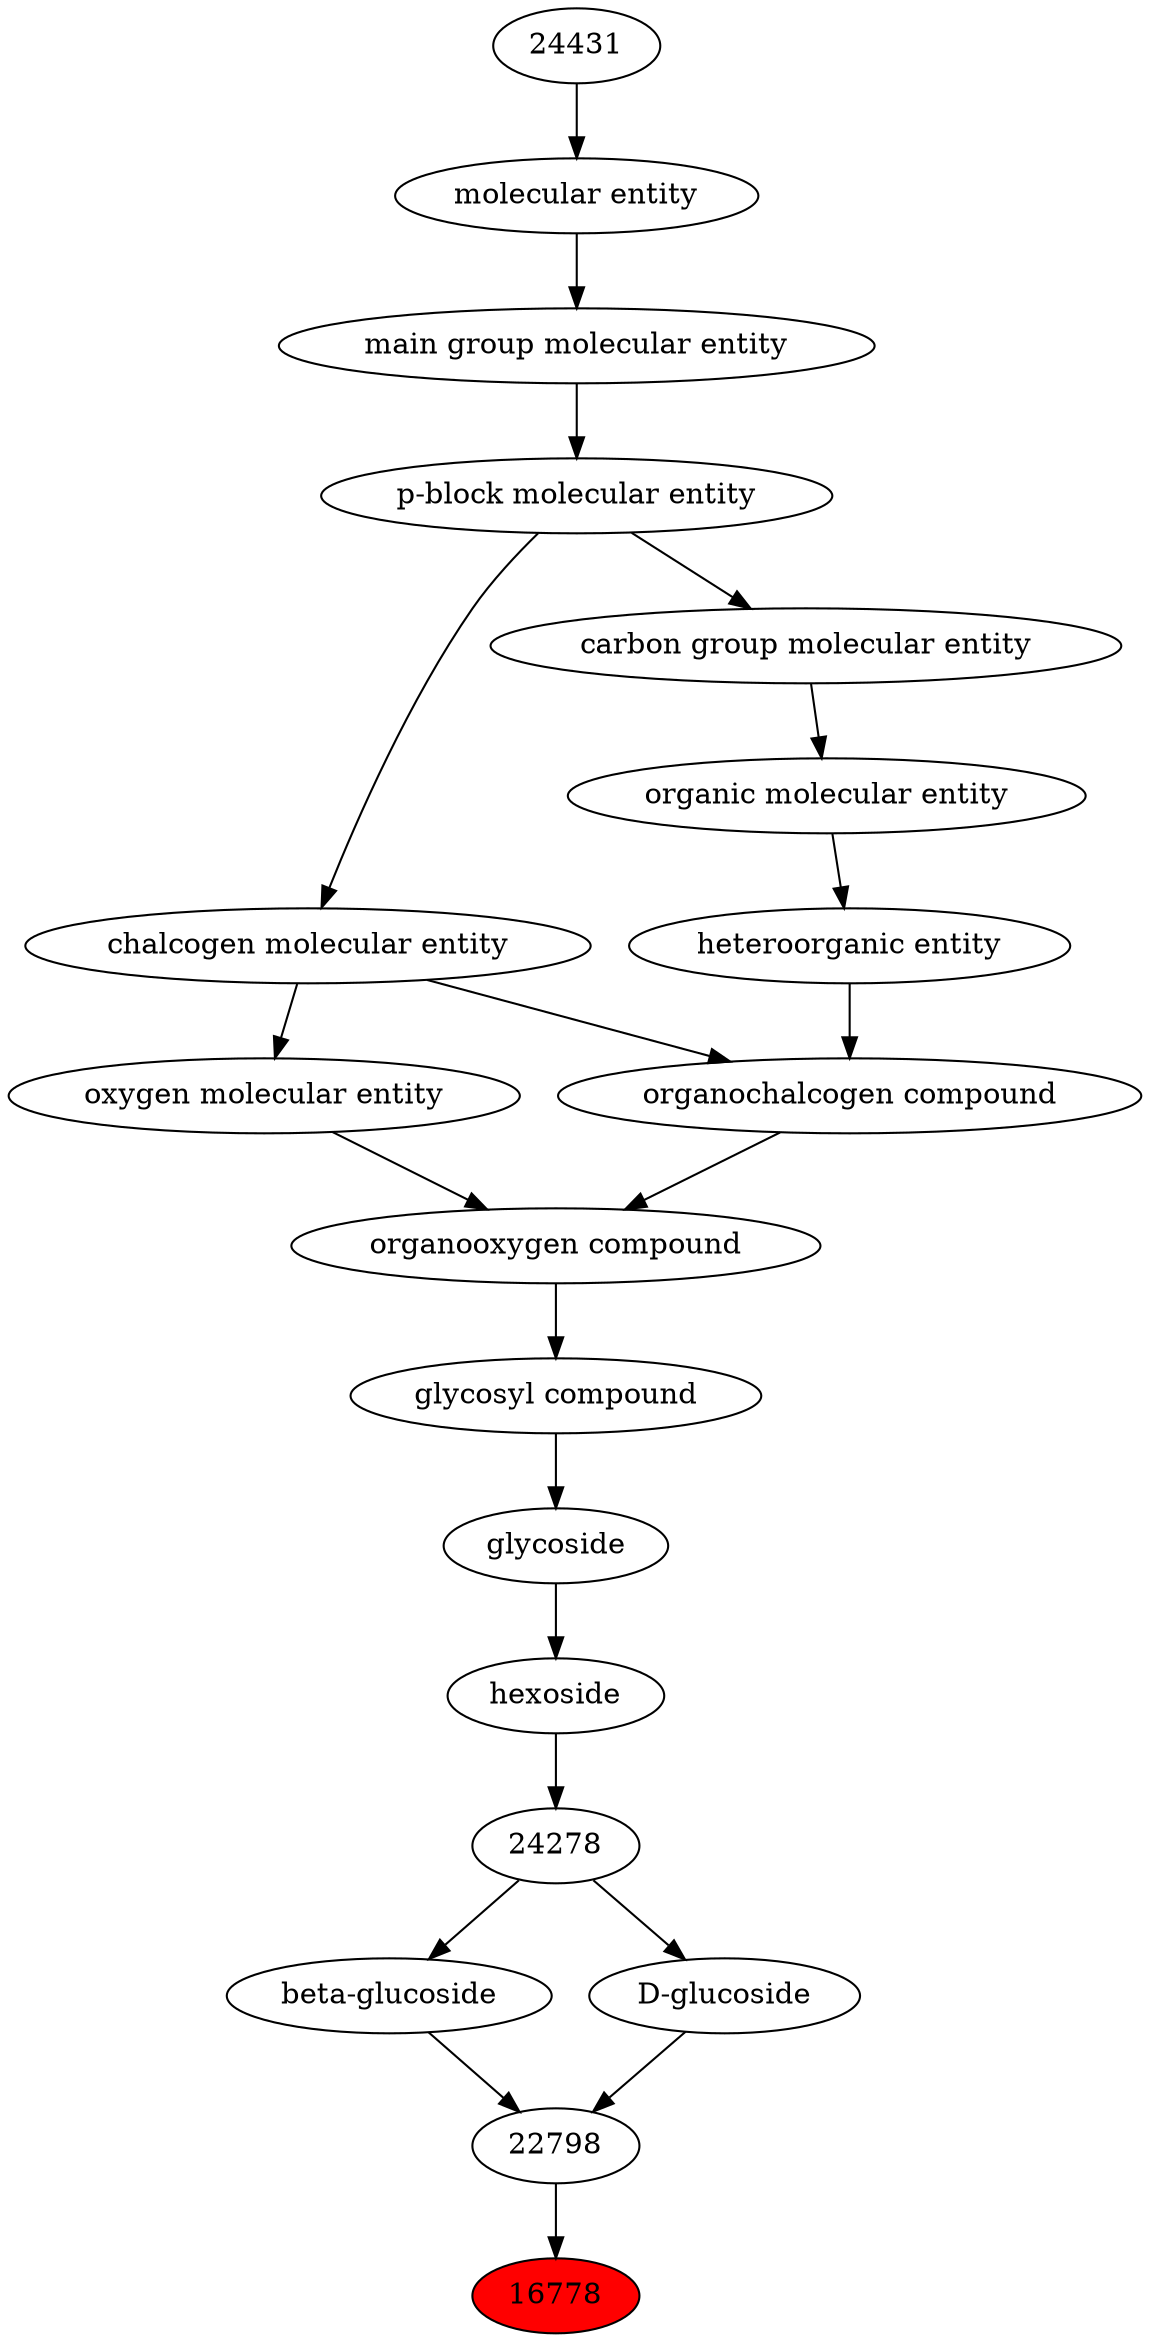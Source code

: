 digraph tree{ 
16778 [label="16778" fillcolor=red style=filled]
22798 -> 16778
22798 [label="22798"]
60980 -> 22798
35436 -> 22798
60980 [label="beta-glucoside"]
24278 -> 60980
35436 [label="D-glucoside"]
24278 -> 35436
24278 [label="24278"]
35313 -> 24278
35313 [label="hexoside"]
24400 -> 35313
24400 [label="glycoside"]
63161 -> 24400
63161 [label="glycosyl compound"]
36963 -> 63161
36963 [label="organooxygen compound"]
36962 -> 36963
25806 -> 36963
36962 [label="organochalcogen compound"]
33285 -> 36962
33304 -> 36962
25806 [label="oxygen molecular entity"]
33304 -> 25806
33285 [label="heteroorganic entity"]
50860 -> 33285
33304 [label="chalcogen molecular entity"]
33675 -> 33304
50860 [label="organic molecular entity"]
33582 -> 50860
33675 [label="p-block molecular entity"]
33579 -> 33675
33582 [label="carbon group molecular entity"]
33675 -> 33582
33579 [label="main group molecular entity"]
23367 -> 33579
23367 [label="molecular entity"]
24431 -> 23367
24431 [label="24431"]
}
